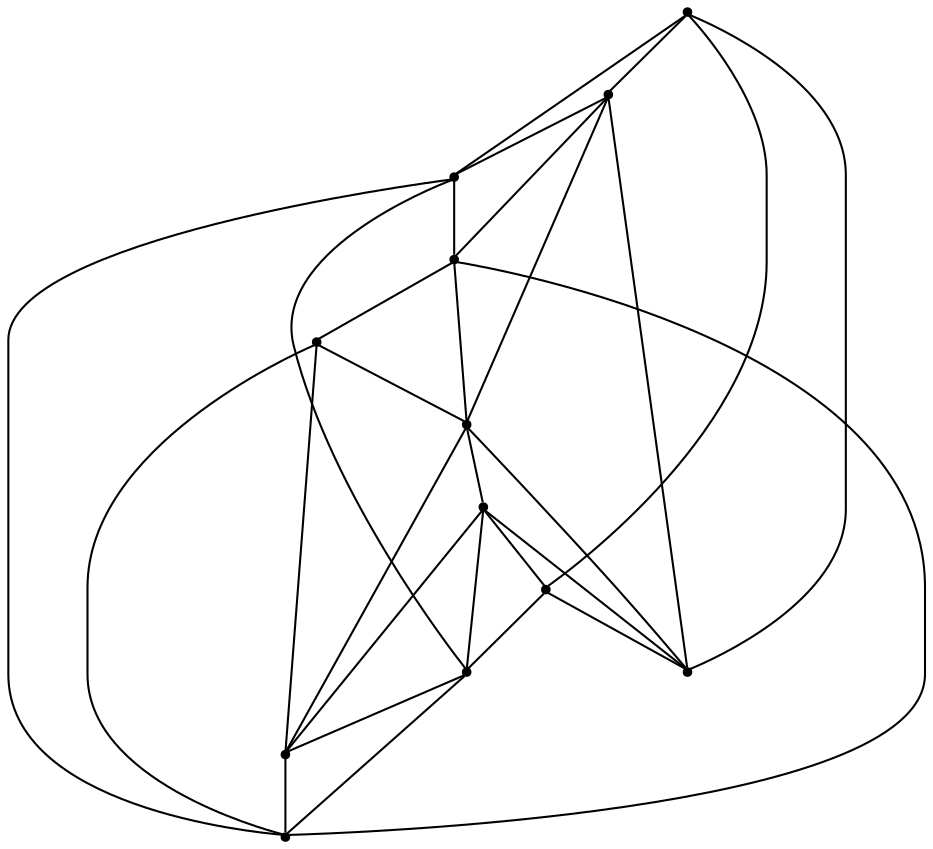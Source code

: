 graph {
  node [shape=point,comment="{\"directed\":false,\"doi\":\"10.1007/978-3-319-27261-0_38\",\"figure\":\"6 (1)\"}"]

  v0 [pos="450.563650356498,347.9091561824182"]
  v1 [pos="317.20907300450443,214.5562131788406"]
  v2 [pos="317.20907300450443,481.2631404335744"]
  v3 [pos="183.85450360106313,347.9091561824182"]
  v4 [pos="383.88614706959146,414.58640663277725"]
  v5 [pos="383.88614706959146,281.23346362919955"]
  v6 [pos="250.53157766615016,281.23346362919955"]
  v7 [pos="317.2088583935947,347.9099351309884"]
  v8 [pos="317.2088583935947,414.58640663277725"]
  v9 [pos="283.8702140555963,381.2481708818828"]
  v10 [pos="250.53157766615016,414.58640663277725"]
  v11 [pos="250.53157766615016,347.9099351309884"]

  v3 -- v6 [id="-2",pos="183.85450360106313,347.9091561824182 250.53157766615016,281.23346362919955 250.53157766615016,281.23346362919955 250.53157766615016,281.23346362919955"]
  v6 -- v1 [id="-3",pos="250.53157766615016,281.23346362919955 317.20907300450443,214.5562131788406 317.20907300450443,214.5562131788406 317.20907300450443,214.5562131788406"]
  v3 -- v2 [id="-4",pos="183.85450360106313,347.9091561824182 183.8542889901534,370.1340373014801 183.8542889901534,370.1340373014801 183.8542889901534,370.1340373014801 183.8542889901534,392.3623044622856 183.8542889901534,436.8105088032689 206.0786635350326,459.03877596407443 228.307203121271,481.2628781345661 272.7559681081338,481.2628781345661 294.98450769437216,481.2628781345661 317.20907300450443,481.2631404335744 317.20907300450443,481.2631404335744 317.20907300450443,481.2631404335744"]
  v3 -- v10 [id="-5",pos="183.85450360106313,347.9091561824182 250.53157766615016,414.58640663277725 250.53157766615016,414.58640663277725 250.53157766615016,414.58640663277725"]
  v11 -- v6 [id="-6",pos="250.53157766615016,347.9099351309884 250.53157766615016,281.23346362919955 250.53157766615016,281.23346362919955 250.53157766615016,281.23346362919955"]
  v11 -- v10 [id="-7",pos="250.53157766615016,347.9099351309884 250.53157766615016,414.58640663277725 250.53157766615016,414.58640663277725 250.53157766615016,414.58640663277725"]
  v11 -- v9 [id="-8",pos="250.53157766615016,347.9099351309884 283.8702140555963,381.2481708818828 283.8702140555963,381.2481708818828 283.8702140555963,381.2481708818828"]
  v10 -- v2 [id="-9",pos="250.53157766615016,414.58640663277725 317.20907300450443,481.2631404335744 317.20907300450443,481.2631404335744 317.20907300450443,481.2631404335744"]
  v9 -- v10 [id="-10",pos="283.8702140555963,381.2481708818828 250.53157766615016,414.58640663277725 250.53157766615016,414.58640663277725 250.53157766615016,414.58640663277725"]
  v9 -- v7 [id="-11",pos="283.8702140555963,381.2481708818828 317.2088583935947,347.9099351309884 317.2088583935947,347.9099351309884 317.2088583935947,347.9099351309884"]
  v11 -- v7 [id="-12",pos="250.53157766615016,347.9099351309884 317.2088583935947,347.9099351309884 317.2088583935947,347.9099351309884 317.2088583935947,347.9099351309884"]
  v2 -- v8 [id="-13",pos="317.20907300450443,481.2631404335744 317.2088583935947,414.58640663277725 317.2088583935947,414.58640663277725 317.2088583935947,414.58640663277725"]
  v2 -- v0 [id="-14",pos="317.20907300450443,481.2631404335744 339.43325678413055,481.2628781345661 339.43325678413055,481.2628781345661 339.43325678413055,481.2628781345661 361.66179637036896,481.2628781345661 406.1105454601273,481.2628781345661 428.3390850463657,459.03877596407443 450.563427797036,436.8105088032689 450.563427797036,392.3623044622856 450.563427797036,370.1340373014801 450.563650356498,347.9091561824182 450.563650356498,347.9091561824182 450.563650356498,347.9091561824182"]
  v8 -- v10 [id="-15",pos="317.2088583935947,414.58640663277725 250.53157766615016,414.58640663277725 250.53157766615016,414.58640663277725 250.53157766615016,414.58640663277725"]
  v7 -- v8 [id="-16",pos="317.2088583935947,347.9099351309884 317.2088583935947,414.58640663277725 317.2088583935947,414.58640663277725 317.2088583935947,414.58640663277725"]
  v1 -- v5 [id="-17",pos="317.20907300450443,214.5562131788406 383.88614706959146,281.23346362919955 383.88614706959146,281.23346362919955 383.88614706959146,281.23346362919955"]
  v5 -- v0 [id="-18",pos="383.88614706959146,281.23346362919955 450.563650356498,347.9091561824182 450.563650356498,347.9091561824182 450.563650356498,347.9091561824182"]
  v1 -- v3 [id="-19",pos="317.20907300450443,214.5562131788406 294.98450769437216,214.5569921274107 294.98450769437216,214.5569921274107 294.98450769437216,214.5569921274107 272.7559681081338,214.5569921274107 228.307203121271,214.5569921274107 206.0786635350326,236.78109429790237 183.8542889901534,259.00936145870793 183.8542889901534,303.4575657996912 183.8542889901534,325.6858329604967 183.85450360106313,347.9091561824182 183.85450360106313,347.9091561824182 183.85450360106313,347.9091561824182"]
  v1 -- v0 [id="-20",pos="317.20907300450443,214.5562131788406 339.43325678413055,214.5569921274107 339.43325678413055,214.5569921274107 339.43325678413055,214.5569921274107 361.66179637036896,214.5569921274107 406.1105454601273,214.5569921274107 428.3390850463657,236.78109429790237 450.563427797036,259.00936145870793 450.563427797036,303.4575657996912 450.563427797036,325.6858329604967 450.563427797036,347.9099351309884 450.563427797036,325.6858329604967 450.563427797036,325.6858329604967 450.563650356498,347.9091561824182 450.563650356498,347.9091561824182 450.563650356498,347.9091561824182"]
  v0 -- v4 [id="-21",pos="450.563650356498,347.9091561824182 383.88614706959146,414.58640663277725 383.88614706959146,414.58640663277725 383.88614706959146,414.58640663277725"]
  v4 -- v2 [id="-22",pos="383.88614706959146,414.58640663277725 317.20907300450443,481.2631404335744 317.20907300450443,481.2631404335744 317.20907300450443,481.2631404335744"]
  v3 -- v11 [id="-23",pos="183.85450360106313,347.9091561824182 250.53157766615016,347.9099351309884 250.53157766615016,347.9099351309884 250.53157766615016,347.9099351309884"]
  v5 -- v7 [id="-25",pos="383.88614706959146,281.23346362919955 317.2088583935947,347.9099351309884 317.2088583935947,347.9099351309884 317.2088583935947,347.9099351309884"]
  v4 -- v8 [id="-26",pos="383.88614706959146,414.58640663277725 317.2088583935947,414.58640663277725 317.2088583935947,414.58640663277725 317.2088583935947,414.58640663277725"]
  v4 -- v5 [id="-27",pos="383.88614706959146,414.58640663277725 383.88614706959146,281.23346362919955 383.88614706959146,281.23346362919955 383.88614706959146,281.23346362919955"]
  v5 -- v6 [id="-28",pos="383.88614706959146,281.23346362919955 250.53157766615016,281.23346362919955 250.53157766615016,281.23346362919955 250.53157766615016,281.23346362919955"]
  v8 -- v9 [id="-31",pos="317.2088583935947,414.58640663277725 283.8702140555963,381.2481708818828 283.8702140555963,381.2481708818828 283.8702140555963,381.2481708818828"]
  v7 -- v6 [id="-32",pos="317.2088583935947,347.9099351309884 250.53157766615016,281.23346362919955 250.53157766615016,281.23346362919955 250.53157766615016,281.23346362919955"]
  v7 -- v4 [id="-33",pos="317.2088583935947,347.9099351309884 383.88614706959146,414.58640663277725 383.88614706959146,414.58640663277725 383.88614706959146,414.58640663277725"]
}